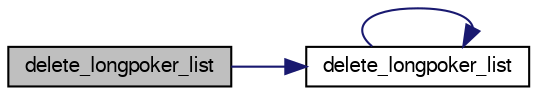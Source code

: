 digraph "delete_longpoker_list"
{
  bgcolor="transparent";
  edge [fontname="FreeSans",fontsize="10",labelfontname="FreeSans",labelfontsize="10"];
  node [fontname="FreeSans",fontsize="10",shape=record];
  rankdir="LR";
  Node1 [label="delete_longpoker_list",height=0.2,width=0.4,color="black", fillcolor="grey75", style="filled" fontcolor="black"];
  Node1 -> Node2 [color="midnightblue",fontsize="10",style="solid",fontname="FreeSans"];
  Node2 [label="delete_longpoker_list",height=0.2,width=0.4,color="black",URL="$list_8c.html#a11f23fa096a98f335ebd552ee2814d26"];
  Node2 -> Node2 [color="midnightblue",fontsize="10",style="solid",fontname="FreeSans"];
}
